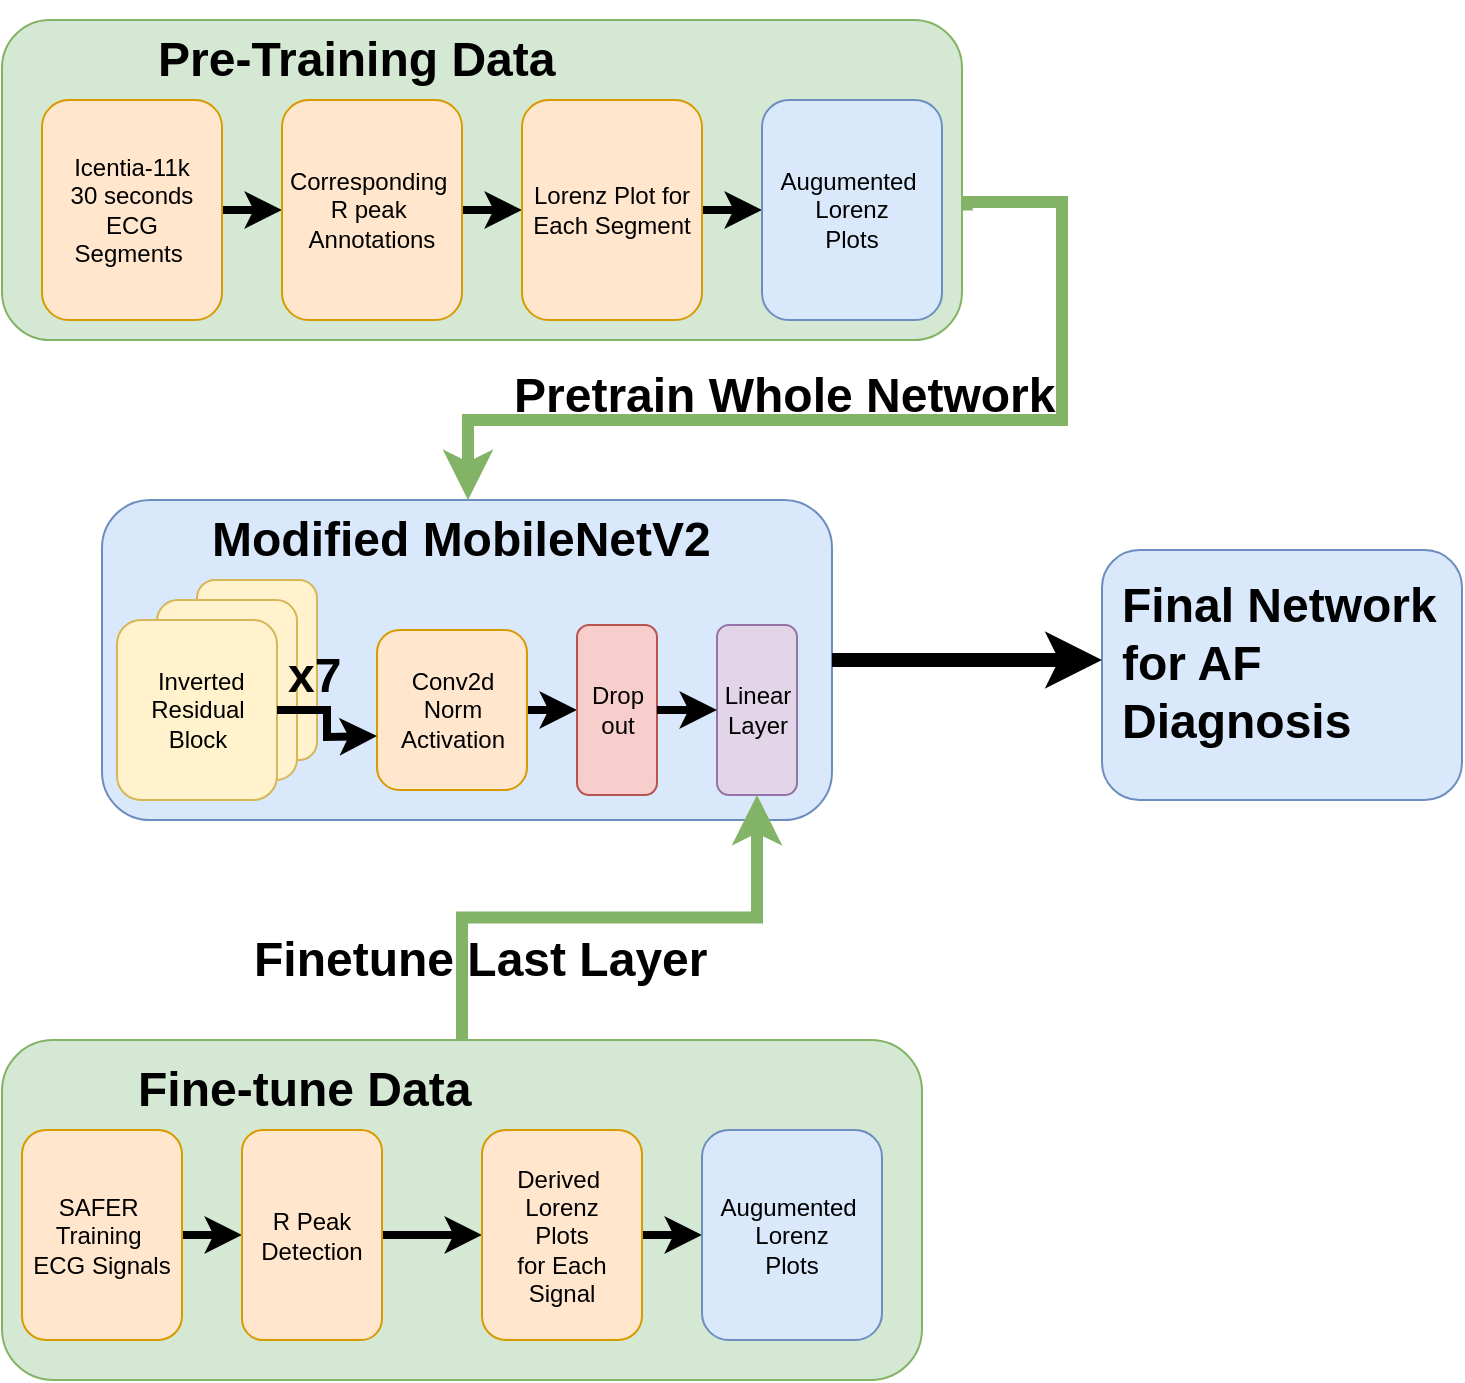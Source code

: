 <mxfile version="22.1.4" type="github">
  <diagram name="Page-1" id="Rb5W-3KH_3QFt6yiXw7T">
    <mxGraphModel dx="1349" dy="470" grid="1" gridSize="10" guides="1" tooltips="1" connect="1" arrows="1" fold="1" page="1" pageScale="1" pageWidth="827" pageHeight="1169" math="0" shadow="0">
      <root>
        <mxCell id="0" />
        <mxCell id="1" parent="0" />
        <mxCell id="rwZbZ1SbqumEo4PX0yIM-46" value="" style="rounded=1;whiteSpace=wrap;html=1;fillColor=#dae8fc;strokeColor=#6c8ebf;strokeWidth=1;" vertex="1" parent="1">
          <mxGeometry x="570" y="295" width="180" height="125" as="geometry" />
        </mxCell>
        <mxCell id="rwZbZ1SbqumEo4PX0yIM-50" value="&lt;h1&gt;Final Network for AF Diagnosis&lt;/h1&gt;" style="text;html=1;strokeColor=none;fillColor=none;spacing=5;spacingTop=-20;whiteSpace=wrap;overflow=hidden;rounded=0;strokeWidth=0;" vertex="1" parent="1">
          <mxGeometry x="575" y="302.5" width="170" height="110" as="geometry" />
        </mxCell>
        <mxCell id="rwZbZ1SbqumEo4PX0yIM-31" style="edgeStyle=orthogonalEdgeStyle;rounded=0;orthogonalLoop=1;jettySize=auto;html=1;strokeWidth=6;fillColor=#d5e8d4;strokeColor=#82b366;exitX=1.005;exitY=0.595;exitDx=0;exitDy=0;exitPerimeter=0;" edge="1" parent="1" source="rwZbZ1SbqumEo4PX0yIM-1" target="rwZbZ1SbqumEo4PX0yIM-11">
          <mxGeometry relative="1" as="geometry">
            <mxPoint x="430" y="200" as="sourcePoint" />
            <Array as="points">
              <mxPoint x="550" y="121" />
              <mxPoint x="550" y="230" />
              <mxPoint x="253" y="230" />
            </Array>
          </mxGeometry>
        </mxCell>
        <mxCell id="rwZbZ1SbqumEo4PX0yIM-1" value="" style="rounded=1;whiteSpace=wrap;html=1;fillColor=#d5e8d4;strokeColor=#82b366;" vertex="1" parent="1">
          <mxGeometry x="20" y="30" width="480" height="160" as="geometry" />
        </mxCell>
        <mxCell id="rwZbZ1SbqumEo4PX0yIM-4" style="edgeStyle=orthogonalEdgeStyle;rounded=0;orthogonalLoop=1;jettySize=auto;html=1;entryX=0;entryY=0.5;entryDx=0;entryDy=0;strokeWidth=4;" edge="1" parent="1" source="rwZbZ1SbqumEo4PX0yIM-2" target="rwZbZ1SbqumEo4PX0yIM-3">
          <mxGeometry relative="1" as="geometry" />
        </mxCell>
        <mxCell id="rwZbZ1SbqumEo4PX0yIM-2" value="Icentia-11k&lt;br&gt;30 seconds&lt;br&gt;ECG &lt;br&gt;Segments&amp;nbsp;" style="rounded=1;whiteSpace=wrap;html=1;fillColor=#ffe6cc;strokeColor=#d79b00;" vertex="1" parent="1">
          <mxGeometry x="40" y="70" width="90" height="110" as="geometry" />
        </mxCell>
        <mxCell id="rwZbZ1SbqumEo4PX0yIM-6" style="edgeStyle=orthogonalEdgeStyle;rounded=0;orthogonalLoop=1;jettySize=auto;html=1;entryX=0;entryY=0.5;entryDx=0;entryDy=0;strokeWidth=4;" edge="1" parent="1" source="rwZbZ1SbqumEo4PX0yIM-3" target="rwZbZ1SbqumEo4PX0yIM-5">
          <mxGeometry relative="1" as="geometry" />
        </mxCell>
        <mxCell id="rwZbZ1SbqumEo4PX0yIM-3" value="Corresponding&amp;nbsp;&lt;br&gt;R peak&amp;nbsp;&lt;br&gt;Annotations" style="rounded=1;whiteSpace=wrap;html=1;fillColor=#ffe6cc;strokeColor=#d79b00;" vertex="1" parent="1">
          <mxGeometry x="160" y="70" width="90" height="110" as="geometry" />
        </mxCell>
        <mxCell id="rwZbZ1SbqumEo4PX0yIM-10" style="edgeStyle=orthogonalEdgeStyle;rounded=0;orthogonalLoop=1;jettySize=auto;html=1;entryX=0;entryY=0.5;entryDx=0;entryDy=0;strokeWidth=4;" edge="1" parent="1" source="rwZbZ1SbqumEo4PX0yIM-5" target="rwZbZ1SbqumEo4PX0yIM-9">
          <mxGeometry relative="1" as="geometry" />
        </mxCell>
        <mxCell id="rwZbZ1SbqumEo4PX0yIM-5" value="Lorenz Plot for Each Segment" style="rounded=1;whiteSpace=wrap;html=1;fillColor=#ffe6cc;strokeColor=#d79b00;" vertex="1" parent="1">
          <mxGeometry x="280" y="70" width="90" height="110" as="geometry" />
        </mxCell>
        <mxCell id="rwZbZ1SbqumEo4PX0yIM-8" value="&lt;h1&gt;Pre-Training Data&lt;/h1&gt;" style="text;html=1;strokeColor=none;fillColor=none;spacing=5;spacingTop=-20;whiteSpace=wrap;overflow=hidden;rounded=0;" vertex="1" parent="1">
          <mxGeometry x="92.5" y="30" width="225" height="40" as="geometry" />
        </mxCell>
        <mxCell id="rwZbZ1SbqumEo4PX0yIM-9" value="Augumented&amp;nbsp;&lt;br&gt;Lorenz&lt;br&gt;Plots" style="rounded=1;whiteSpace=wrap;html=1;fillColor=#dae8fc;strokeColor=#6c8ebf;" vertex="1" parent="1">
          <mxGeometry x="400" y="70" width="90" height="110" as="geometry" />
        </mxCell>
        <mxCell id="rwZbZ1SbqumEo4PX0yIM-11" value="" style="rounded=1;whiteSpace=wrap;html=1;fillColor=#dae8fc;strokeColor=#6c8ebf;" vertex="1" parent="1">
          <mxGeometry x="70" y="270" width="365" height="160" as="geometry" />
        </mxCell>
        <mxCell id="rwZbZ1SbqumEo4PX0yIM-12" value="&lt;h1&gt;Modified MobileNetV2&lt;/h1&gt;" style="text;html=1;strokeColor=none;fillColor=none;spacing=5;spacingTop=-20;whiteSpace=wrap;overflow=hidden;rounded=0;" vertex="1" parent="1">
          <mxGeometry x="120" y="270" width="277.5" height="30" as="geometry" />
        </mxCell>
        <mxCell id="rwZbZ1SbqumEo4PX0yIM-14" value="" style="rounded=1;whiteSpace=wrap;html=1;fillColor=#fff2cc;strokeColor=#d6b656;" vertex="1" parent="1">
          <mxGeometry x="117.5" y="310" width="60" height="90" as="geometry" />
        </mxCell>
        <mxCell id="rwZbZ1SbqumEo4PX0yIM-16" value="" style="rounded=1;whiteSpace=wrap;html=1;fillColor=#fff2cc;strokeColor=#d6b656;" vertex="1" parent="1">
          <mxGeometry x="97.5" y="320" width="70" height="90" as="geometry" />
        </mxCell>
        <mxCell id="rwZbZ1SbqumEo4PX0yIM-13" value="&amp;nbsp;Inverted&lt;br&gt;Residual&lt;br&gt;Block" style="rounded=1;whiteSpace=wrap;html=1;fillColor=#fff2cc;strokeColor=#d6b656;" vertex="1" parent="1">
          <mxGeometry x="77.5" y="330" width="80" height="90" as="geometry" />
        </mxCell>
        <mxCell id="rwZbZ1SbqumEo4PX0yIM-17" value="&lt;h1&gt;x7&lt;/h1&gt;" style="text;html=1;strokeColor=none;fillColor=none;spacing=5;spacingTop=-20;whiteSpace=wrap;overflow=hidden;rounded=0;" vertex="1" parent="1">
          <mxGeometry x="157.5" y="337.5" width="45" height="35" as="geometry" />
        </mxCell>
        <mxCell id="rwZbZ1SbqumEo4PX0yIM-27" style="edgeStyle=orthogonalEdgeStyle;rounded=0;orthogonalLoop=1;jettySize=auto;html=1;exitX=1;exitY=0.5;exitDx=0;exitDy=0;strokeWidth=4;" edge="1" parent="1" source="rwZbZ1SbqumEo4PX0yIM-18" target="rwZbZ1SbqumEo4PX0yIM-24">
          <mxGeometry relative="1" as="geometry" />
        </mxCell>
        <mxCell id="rwZbZ1SbqumEo4PX0yIM-18" value="Conv2d&lt;br&gt;Norm&lt;br&gt;Activation" style="rounded=1;whiteSpace=wrap;html=1;fillColor=#ffe6cc;strokeColor=#d79b00;" vertex="1" parent="1">
          <mxGeometry x="207.5" y="335" width="75" height="80" as="geometry" />
        </mxCell>
        <mxCell id="rwZbZ1SbqumEo4PX0yIM-23" style="edgeStyle=orthogonalEdgeStyle;rounded=0;orthogonalLoop=1;jettySize=auto;html=1;strokeWidth=4;" edge="1" parent="1" source="rwZbZ1SbqumEo4PX0yIM-13">
          <mxGeometry relative="1" as="geometry">
            <mxPoint x="207.5" y="388" as="targetPoint" />
          </mxGeometry>
        </mxCell>
        <mxCell id="rwZbZ1SbqumEo4PX0yIM-24" value="Drop&lt;br&gt;out" style="whiteSpace=wrap;html=1;rounded=1;fillColor=#f8cecc;strokeColor=#b85450;" vertex="1" parent="1">
          <mxGeometry x="307.5" y="332.5" width="40" height="85" as="geometry" />
        </mxCell>
        <mxCell id="rwZbZ1SbqumEo4PX0yIM-26" value="Linear&lt;br&gt;Layer" style="whiteSpace=wrap;html=1;rounded=1;fillColor=#e1d5e7;strokeColor=#9673a6;" vertex="1" parent="1">
          <mxGeometry x="377.5" y="332.5" width="40" height="85" as="geometry" />
        </mxCell>
        <mxCell id="rwZbZ1SbqumEo4PX0yIM-28" value="" style="endArrow=classic;html=1;rounded=0;entryX=0;entryY=0.5;entryDx=0;entryDy=0;exitX=1;exitY=0.5;exitDx=0;exitDy=0;strokeWidth=4;" edge="1" parent="1" source="rwZbZ1SbqumEo4PX0yIM-24" target="rwZbZ1SbqumEo4PX0yIM-26">
          <mxGeometry width="50" height="50" relative="1" as="geometry">
            <mxPoint x="297.5" y="390" as="sourcePoint" />
            <mxPoint x="347.5" y="340" as="targetPoint" />
          </mxGeometry>
        </mxCell>
        <mxCell id="rwZbZ1SbqumEo4PX0yIM-35" style="edgeStyle=orthogonalEdgeStyle;rounded=0;orthogonalLoop=1;jettySize=auto;html=1;fillColor=#d5e8d4;strokeColor=#82b366;strokeWidth=6;" edge="1" parent="1" source="rwZbZ1SbqumEo4PX0yIM-34" target="rwZbZ1SbqumEo4PX0yIM-26">
          <mxGeometry relative="1" as="geometry" />
        </mxCell>
        <mxCell id="rwZbZ1SbqumEo4PX0yIM-34" value="" style="rounded=1;whiteSpace=wrap;html=1;fillColor=#d5e8d4;strokeColor=#82b366;" vertex="1" parent="1">
          <mxGeometry x="20" y="540" width="460" height="170" as="geometry" />
        </mxCell>
        <mxCell id="rwZbZ1SbqumEo4PX0yIM-36" value="&lt;h1&gt;Fine-tune Data&lt;/h1&gt;" style="text;html=1;strokeColor=none;fillColor=none;spacing=5;spacingTop=-20;whiteSpace=wrap;overflow=hidden;rounded=0;" vertex="1" parent="1">
          <mxGeometry x="82.5" y="545" width="225" height="40" as="geometry" />
        </mxCell>
        <mxCell id="rwZbZ1SbqumEo4PX0yIM-40" style="edgeStyle=orthogonalEdgeStyle;rounded=0;orthogonalLoop=1;jettySize=auto;html=1;entryX=0;entryY=0.5;entryDx=0;entryDy=0;strokeWidth=4;" edge="1" parent="1" source="rwZbZ1SbqumEo4PX0yIM-37" target="rwZbZ1SbqumEo4PX0yIM-38">
          <mxGeometry relative="1" as="geometry" />
        </mxCell>
        <mxCell id="rwZbZ1SbqumEo4PX0yIM-37" value="SAFER&amp;nbsp;&lt;br&gt;Training&amp;nbsp;&lt;br&gt;ECG Signals" style="rounded=1;whiteSpace=wrap;html=1;fillColor=#ffe6cc;strokeColor=#d79b00;" vertex="1" parent="1">
          <mxGeometry x="30" y="585" width="80" height="105" as="geometry" />
        </mxCell>
        <mxCell id="rwZbZ1SbqumEo4PX0yIM-41" style="edgeStyle=orthogonalEdgeStyle;rounded=0;orthogonalLoop=1;jettySize=auto;html=1;entryX=0;entryY=0.5;entryDx=0;entryDy=0;strokeWidth=4;" edge="1" parent="1" source="rwZbZ1SbqumEo4PX0yIM-38" target="rwZbZ1SbqumEo4PX0yIM-39">
          <mxGeometry relative="1" as="geometry" />
        </mxCell>
        <mxCell id="rwZbZ1SbqumEo4PX0yIM-38" value="R Peak Detection" style="rounded=1;whiteSpace=wrap;html=1;fillColor=#ffe6cc;strokeColor=#d79b00;" vertex="1" parent="1">
          <mxGeometry x="140" y="585" width="70" height="105" as="geometry" />
        </mxCell>
        <mxCell id="rwZbZ1SbqumEo4PX0yIM-43" style="edgeStyle=orthogonalEdgeStyle;rounded=0;orthogonalLoop=1;jettySize=auto;html=1;entryX=0;entryY=0.5;entryDx=0;entryDy=0;strokeWidth=4;" edge="1" parent="1" source="rwZbZ1SbqumEo4PX0yIM-39" target="rwZbZ1SbqumEo4PX0yIM-42">
          <mxGeometry relative="1" as="geometry" />
        </mxCell>
        <mxCell id="rwZbZ1SbqumEo4PX0yIM-39" value="Derived&amp;nbsp;&lt;br&gt;Lorenz&lt;br&gt;Plots&lt;br&gt;for Each&lt;br&gt;Signal" style="rounded=1;whiteSpace=wrap;html=1;fillColor=#ffe6cc;strokeColor=#d79b00;" vertex="1" parent="1">
          <mxGeometry x="260" y="585" width="80" height="105" as="geometry" />
        </mxCell>
        <mxCell id="rwZbZ1SbqumEo4PX0yIM-42" value="Augumented&amp;nbsp;&lt;br&gt;Lorenz&lt;br&gt;Plots" style="rounded=1;whiteSpace=wrap;html=1;fillColor=#dae8fc;strokeColor=#6c8ebf;" vertex="1" parent="1">
          <mxGeometry x="370" y="585" width="90" height="105" as="geometry" />
        </mxCell>
        <mxCell id="rwZbZ1SbqumEo4PX0yIM-47" value="&lt;h1&gt;Pretrain Whole Network&lt;/h1&gt;" style="text;html=1;strokeColor=none;fillColor=none;spacing=5;spacingTop=-20;whiteSpace=wrap;overflow=hidden;rounded=0;" vertex="1" parent="1">
          <mxGeometry x="270.5" y="198" width="287.5" height="30" as="geometry" />
        </mxCell>
        <mxCell id="rwZbZ1SbqumEo4PX0yIM-48" value="&lt;h1&gt;Finetune Last Layer&lt;/h1&gt;" style="text;html=1;strokeColor=none;fillColor=none;spacing=5;spacingTop=-20;whiteSpace=wrap;overflow=hidden;rounded=0;" vertex="1" parent="1">
          <mxGeometry x="141.25" y="480" width="237.5" height="40" as="geometry" />
        </mxCell>
        <mxCell id="rwZbZ1SbqumEo4PX0yIM-51" style="edgeStyle=orthogonalEdgeStyle;rounded=0;orthogonalLoop=1;jettySize=auto;html=1;exitX=1;exitY=0.5;exitDx=0;exitDy=0;strokeWidth=7;" edge="1" parent="1" source="rwZbZ1SbqumEo4PX0yIM-11">
          <mxGeometry relative="1" as="geometry">
            <mxPoint x="570" y="350" as="targetPoint" />
          </mxGeometry>
        </mxCell>
      </root>
    </mxGraphModel>
  </diagram>
</mxfile>

